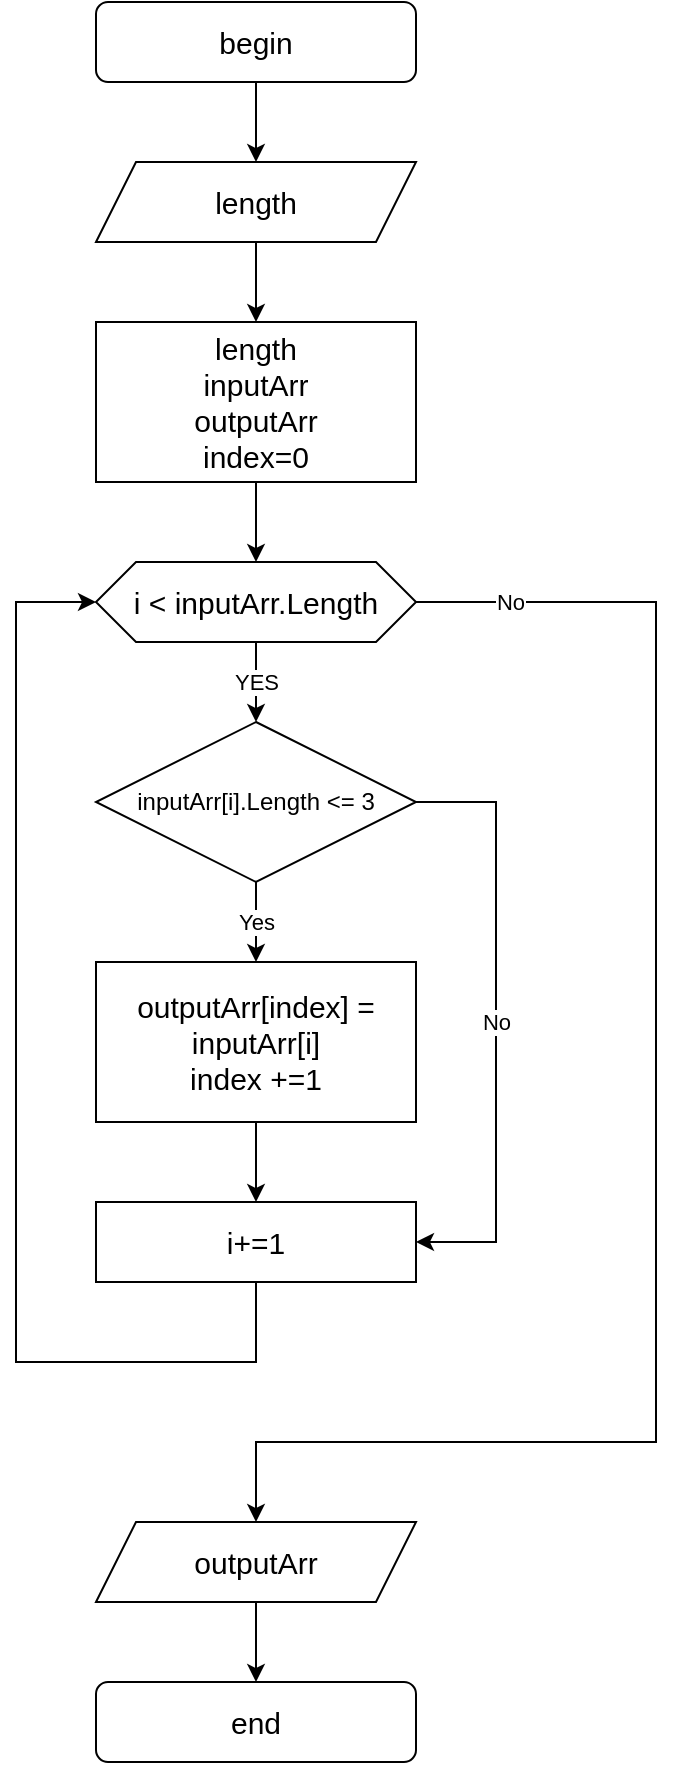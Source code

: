 <mxfile version="21.5.0" type="google">
  <diagram name="Страница 1" id="G1vYVJA45052JZupPzYY">
    <mxGraphModel grid="1" page="1" gridSize="10" guides="1" tooltips="1" connect="1" arrows="1" fold="1" pageScale="1" pageWidth="827" pageHeight="1169" math="0" shadow="0">
      <root>
        <mxCell id="0" />
        <mxCell id="1" parent="0" />
        <mxCell id="K4Ifkd3bilFp8oQBX_Uk-1" style="edgeStyle=orthogonalEdgeStyle;rounded=0;orthogonalLoop=1;jettySize=auto;html=1;exitX=0.5;exitY=1;exitDx=0;exitDy=0;entryX=0.5;entryY=0;entryDx=0;entryDy=0;fontSize=15;" edge="1" parent="1" source="K4Ifkd3bilFp8oQBX_Uk-2" target="K4Ifkd3bilFp8oQBX_Uk-15">
          <mxGeometry relative="1" as="geometry" />
        </mxCell>
        <mxCell id="K4Ifkd3bilFp8oQBX_Uk-2" value="begin" style="rounded=1;whiteSpace=wrap;html=1;fontSize=15;glass=0;strokeWidth=1;shadow=0;" vertex="1" parent="1">
          <mxGeometry x="160" width="160" height="40" as="geometry" />
        </mxCell>
        <mxCell id="K4Ifkd3bilFp8oQBX_Uk-41" style="edgeStyle=orthogonalEdgeStyle;rounded=0;orthogonalLoop=1;jettySize=auto;html=1;exitX=0.5;exitY=1;exitDx=0;exitDy=0;entryX=0.5;entryY=0;entryDx=0;entryDy=0;fontSize=15;" edge="1" parent="1" source="K4Ifkd3bilFp8oQBX_Uk-15" target="K4Ifkd3bilFp8oQBX_Uk-33">
          <mxGeometry relative="1" as="geometry" />
        </mxCell>
        <mxCell id="K4Ifkd3bilFp8oQBX_Uk-15" value="length" style="shape=parallelogram;perimeter=parallelogramPerimeter;whiteSpace=wrap;html=1;fixedSize=1;fontSize=15;" vertex="1" parent="1">
          <mxGeometry x="160" y="80" width="160" height="40" as="geometry" />
        </mxCell>
        <mxCell id="K4Ifkd3bilFp8oQBX_Uk-43" style="edgeStyle=orthogonalEdgeStyle;rounded=0;orthogonalLoop=1;jettySize=auto;html=1;exitX=0.5;exitY=1;exitDx=0;exitDy=0;entryX=0.5;entryY=0;entryDx=0;entryDy=0;" edge="1" parent="1" source="K4Ifkd3bilFp8oQBX_Uk-33" target="K4Ifkd3bilFp8oQBX_Uk-42">
          <mxGeometry relative="1" as="geometry" />
        </mxCell>
        <mxCell id="K4Ifkd3bilFp8oQBX_Uk-33" value="length&lt;br style=&quot;font-size: 15px;&quot;&gt;inputArr&lt;br&gt;outputArr&lt;br&gt;index=0" style="rounded=0;whiteSpace=wrap;html=1;fontSize=15;" vertex="1" parent="1">
          <mxGeometry x="160" y="160" width="160" height="80" as="geometry" />
        </mxCell>
        <mxCell id="K4Ifkd3bilFp8oQBX_Uk-49" value="YES" style="edgeStyle=orthogonalEdgeStyle;rounded=0;orthogonalLoop=1;jettySize=auto;html=1;exitX=0.5;exitY=1;exitDx=0;exitDy=0;entryX=0.5;entryY=0;entryDx=0;entryDy=0;" edge="1" parent="1" source="K4Ifkd3bilFp8oQBX_Uk-42" target="K4Ifkd3bilFp8oQBX_Uk-48">
          <mxGeometry relative="1" as="geometry" />
        </mxCell>
        <mxCell id="K4Ifkd3bilFp8oQBX_Uk-62" value="No" style="edgeStyle=orthogonalEdgeStyle;rounded=0;orthogonalLoop=1;jettySize=auto;html=1;exitX=1;exitY=0.5;exitDx=0;exitDy=0;entryX=0.5;entryY=0;entryDx=0;entryDy=0;" edge="1" parent="1" source="K4Ifkd3bilFp8oQBX_Uk-42" target="K4Ifkd3bilFp8oQBX_Uk-59">
          <mxGeometry x="-0.879" relative="1" as="geometry">
            <Array as="points">
              <mxPoint x="440" y="300" />
              <mxPoint x="440" y="720" />
              <mxPoint x="240" y="720" />
            </Array>
            <mxPoint as="offset" />
          </mxGeometry>
        </mxCell>
        <mxCell id="K4Ifkd3bilFp8oQBX_Uk-42" value="i &amp;lt; inputArr.Length" style="shape=hexagon;perimeter=hexagonPerimeter2;whiteSpace=wrap;html=1;fixedSize=1;fontSize=15;" vertex="1" parent="1">
          <mxGeometry x="160" y="280" width="160" height="40" as="geometry" />
        </mxCell>
        <mxCell id="K4Ifkd3bilFp8oQBX_Uk-68" style="edgeStyle=orthogonalEdgeStyle;rounded=0;orthogonalLoop=1;jettySize=auto;html=1;exitX=0.5;exitY=1;exitDx=0;exitDy=0;entryX=0.5;entryY=0;entryDx=0;entryDy=0;" edge="1" parent="1" source="K4Ifkd3bilFp8oQBX_Uk-44" target="K4Ifkd3bilFp8oQBX_Uk-66">
          <mxGeometry relative="1" as="geometry" />
        </mxCell>
        <mxCell id="K4Ifkd3bilFp8oQBX_Uk-44" value="outputArr[index] = inputArr[i]&lt;br&gt;index +=1" style="rounded=0;whiteSpace=wrap;html=1;fontSize=15;" vertex="1" parent="1">
          <mxGeometry x="160" y="480" width="160" height="80" as="geometry" />
        </mxCell>
        <mxCell id="K4Ifkd3bilFp8oQBX_Uk-51" value="Yes" style="edgeStyle=orthogonalEdgeStyle;rounded=0;orthogonalLoop=1;jettySize=auto;html=1;exitX=0.5;exitY=1;exitDx=0;exitDy=0;entryX=0.5;entryY=0;entryDx=0;entryDy=0;" edge="1" parent="1" source="K4Ifkd3bilFp8oQBX_Uk-48" target="K4Ifkd3bilFp8oQBX_Uk-44">
          <mxGeometry relative="1" as="geometry" />
        </mxCell>
        <mxCell id="K4Ifkd3bilFp8oQBX_Uk-67" value="No" style="edgeStyle=orthogonalEdgeStyle;rounded=0;orthogonalLoop=1;jettySize=auto;html=1;exitX=1;exitY=0.5;exitDx=0;exitDy=0;entryX=1;entryY=0.5;entryDx=0;entryDy=0;" edge="1" parent="1" source="K4Ifkd3bilFp8oQBX_Uk-48" target="K4Ifkd3bilFp8oQBX_Uk-66">
          <mxGeometry relative="1" as="geometry">
            <Array as="points">
              <mxPoint x="360" y="400" />
              <mxPoint x="360" y="620" />
            </Array>
          </mxGeometry>
        </mxCell>
        <mxCell id="K4Ifkd3bilFp8oQBX_Uk-48" value="inputArr[i].Length &lt;= 3" style="rhombus;whiteSpace=wrap;" vertex="1" parent="1">
          <mxGeometry x="160" y="360" width="160" height="80" as="geometry" />
        </mxCell>
        <mxCell id="K4Ifkd3bilFp8oQBX_Uk-58" value="end" style="rounded=1;whiteSpace=wrap;html=1;fontSize=15;glass=0;strokeWidth=1;shadow=0;" vertex="1" parent="1">
          <mxGeometry x="160" y="840" width="160" height="40" as="geometry" />
        </mxCell>
        <mxCell id="K4Ifkd3bilFp8oQBX_Uk-60" style="edgeStyle=orthogonalEdgeStyle;rounded=0;orthogonalLoop=1;jettySize=auto;html=1;exitX=0.5;exitY=1;exitDx=0;exitDy=0;entryX=0.5;entryY=0;entryDx=0;entryDy=0;" edge="1" parent="1" source="K4Ifkd3bilFp8oQBX_Uk-59" target="K4Ifkd3bilFp8oQBX_Uk-58">
          <mxGeometry relative="1" as="geometry" />
        </mxCell>
        <mxCell id="K4Ifkd3bilFp8oQBX_Uk-59" value="outputArr" style="shape=parallelogram;perimeter=parallelogramPerimeter;whiteSpace=wrap;html=1;fixedSize=1;fontSize=15;" vertex="1" parent="1">
          <mxGeometry x="160" y="760" width="160" height="40" as="geometry" />
        </mxCell>
        <mxCell id="K4Ifkd3bilFp8oQBX_Uk-69" style="edgeStyle=orthogonalEdgeStyle;rounded=0;orthogonalLoop=1;jettySize=auto;html=1;exitX=0.5;exitY=1;exitDx=0;exitDy=0;entryX=0;entryY=0.5;entryDx=0;entryDy=0;" edge="1" parent="1" source="K4Ifkd3bilFp8oQBX_Uk-66" target="K4Ifkd3bilFp8oQBX_Uk-42">
          <mxGeometry relative="1" as="geometry">
            <Array as="points">
              <mxPoint x="240" y="680" />
              <mxPoint x="120" y="680" />
              <mxPoint x="120" y="300" />
            </Array>
          </mxGeometry>
        </mxCell>
        <mxCell id="K4Ifkd3bilFp8oQBX_Uk-66" value="i+=1" style="rounded=0;whiteSpace=wrap;html=1;fontSize=15;" vertex="1" parent="1">
          <mxGeometry x="160" y="600" width="160" height="40" as="geometry" />
        </mxCell>
      </root>
    </mxGraphModel>
  </diagram>
</mxfile>
